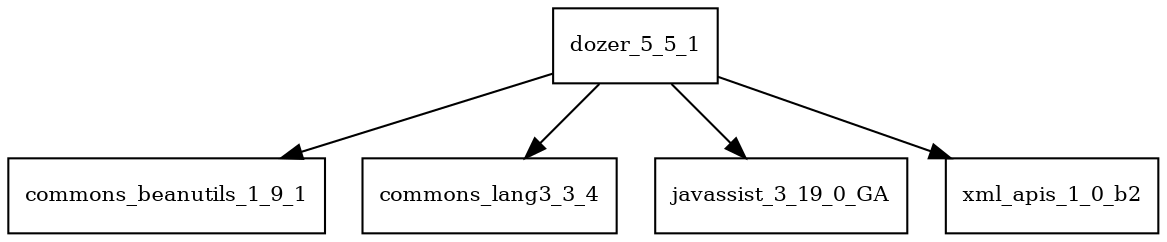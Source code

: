 digraph dozer_5_5_1_dependencies {
  node [shape = box, fontsize=10.0];
  dozer_5_5_1 -> commons_beanutils_1_9_1;
  dozer_5_5_1 -> commons_lang3_3_4;
  dozer_5_5_1 -> javassist_3_19_0_GA;
  dozer_5_5_1 -> xml_apis_1_0_b2;
}
